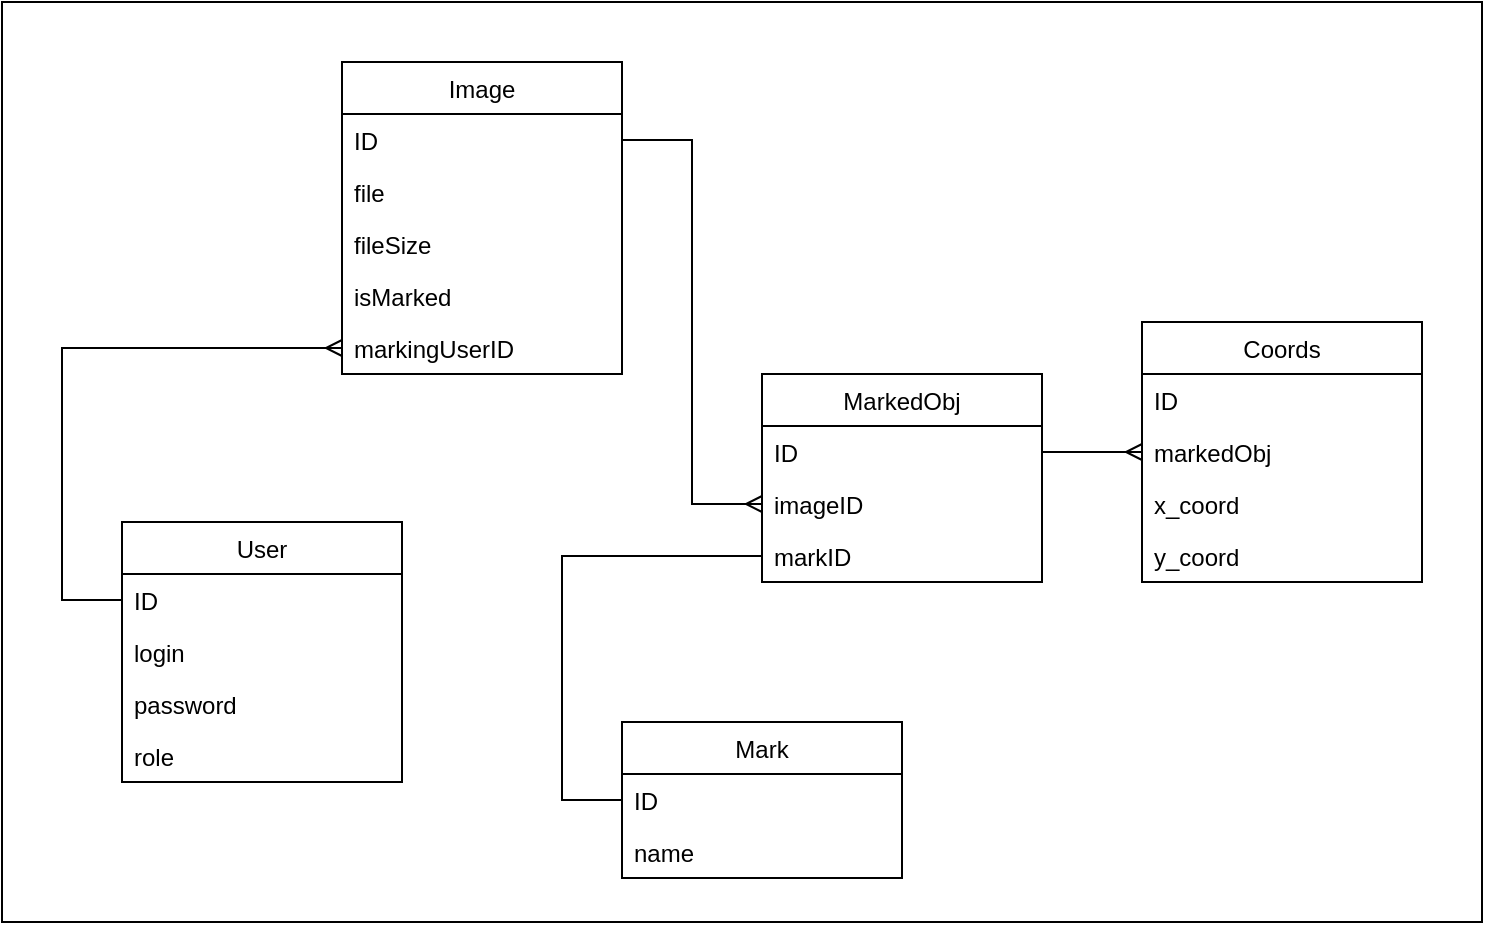 <mxfile version="20.8.16" type="device"><diagram name="Page-1" id="cugPGK45z4EZChILYn3d"><mxGraphModel dx="1434" dy="843" grid="1" gridSize="10" guides="1" tooltips="1" connect="1" arrows="1" fold="1" page="1" pageScale="1" pageWidth="850" pageHeight="1100" math="0" shadow="0"><root><mxCell id="0"/><mxCell id="1" parent="0"/><mxCell id="8Le8JTEr6-28d4x_jLvd-31" value="" style="rounded=0;whiteSpace=wrap;html=1;" vertex="1" parent="1"><mxGeometry x="100" y="70" width="740" height="460" as="geometry"/></mxCell><mxCell id="8Le8JTEr6-28d4x_jLvd-1" value="User" style="swimlane;fontStyle=0;childLayout=stackLayout;horizontal=1;startSize=26;fillColor=none;horizontalStack=0;resizeParent=1;resizeParentMax=0;resizeLast=0;collapsible=1;marginBottom=0;" vertex="1" parent="1"><mxGeometry x="160" y="330" width="140" height="130" as="geometry"/></mxCell><mxCell id="8Le8JTEr6-28d4x_jLvd-2" value="ID" style="text;strokeColor=none;fillColor=none;align=left;verticalAlign=top;spacingLeft=4;spacingRight=4;overflow=hidden;rotatable=0;points=[[0,0.5],[1,0.5]];portConstraint=eastwest;" vertex="1" parent="8Le8JTEr6-28d4x_jLvd-1"><mxGeometry y="26" width="140" height="26" as="geometry"/></mxCell><mxCell id="8Le8JTEr6-28d4x_jLvd-3" value="login" style="text;strokeColor=none;fillColor=none;align=left;verticalAlign=top;spacingLeft=4;spacingRight=4;overflow=hidden;rotatable=0;points=[[0,0.5],[1,0.5]];portConstraint=eastwest;" vertex="1" parent="8Le8JTEr6-28d4x_jLvd-1"><mxGeometry y="52" width="140" height="26" as="geometry"/></mxCell><mxCell id="8Le8JTEr6-28d4x_jLvd-4" value="password" style="text;strokeColor=none;fillColor=none;align=left;verticalAlign=top;spacingLeft=4;spacingRight=4;overflow=hidden;rotatable=0;points=[[0,0.5],[1,0.5]];portConstraint=eastwest;" vertex="1" parent="8Le8JTEr6-28d4x_jLvd-1"><mxGeometry y="78" width="140" height="26" as="geometry"/></mxCell><mxCell id="8Le8JTEr6-28d4x_jLvd-5" value="role" style="text;strokeColor=none;fillColor=none;align=left;verticalAlign=top;spacingLeft=4;spacingRight=4;overflow=hidden;rotatable=0;points=[[0,0.5],[1,0.5]];portConstraint=eastwest;" vertex="1" parent="8Le8JTEr6-28d4x_jLvd-1"><mxGeometry y="104" width="140" height="26" as="geometry"/></mxCell><mxCell id="8Le8JTEr6-28d4x_jLvd-6" value="Image" style="swimlane;fontStyle=0;childLayout=stackLayout;horizontal=1;startSize=26;fillColor=none;horizontalStack=0;resizeParent=1;resizeParentMax=0;resizeLast=0;collapsible=1;marginBottom=0;" vertex="1" parent="1"><mxGeometry x="270" y="100" width="140" height="156" as="geometry"/></mxCell><mxCell id="8Le8JTEr6-28d4x_jLvd-7" value="ID" style="text;strokeColor=none;fillColor=none;align=left;verticalAlign=top;spacingLeft=4;spacingRight=4;overflow=hidden;rotatable=0;points=[[0,0.5],[1,0.5]];portConstraint=eastwest;" vertex="1" parent="8Le8JTEr6-28d4x_jLvd-6"><mxGeometry y="26" width="140" height="26" as="geometry"/></mxCell><mxCell id="8Le8JTEr6-28d4x_jLvd-8" value="file" style="text;strokeColor=none;fillColor=none;align=left;verticalAlign=top;spacingLeft=4;spacingRight=4;overflow=hidden;rotatable=0;points=[[0,0.5],[1,0.5]];portConstraint=eastwest;" vertex="1" parent="8Le8JTEr6-28d4x_jLvd-6"><mxGeometry y="52" width="140" height="26" as="geometry"/></mxCell><mxCell id="8Le8JTEr6-28d4x_jLvd-9" value="fileSize" style="text;strokeColor=none;fillColor=none;align=left;verticalAlign=top;spacingLeft=4;spacingRight=4;overflow=hidden;rotatable=0;points=[[0,0.5],[1,0.5]];portConstraint=eastwest;" vertex="1" parent="8Le8JTEr6-28d4x_jLvd-6"><mxGeometry y="78" width="140" height="26" as="geometry"/></mxCell><mxCell id="8Le8JTEr6-28d4x_jLvd-10" value="isMarked" style="text;strokeColor=none;fillColor=none;align=left;verticalAlign=top;spacingLeft=4;spacingRight=4;overflow=hidden;rotatable=0;points=[[0,0.5],[1,0.5]];portConstraint=eastwest;" vertex="1" parent="8Le8JTEr6-28d4x_jLvd-6"><mxGeometry y="104" width="140" height="26" as="geometry"/></mxCell><mxCell id="8Le8JTEr6-28d4x_jLvd-16" value="markingUserID" style="text;strokeColor=none;fillColor=none;align=left;verticalAlign=top;spacingLeft=4;spacingRight=4;overflow=hidden;rotatable=0;points=[[0,0.5],[1,0.5]];portConstraint=eastwest;" vertex="1" parent="8Le8JTEr6-28d4x_jLvd-6"><mxGeometry y="130" width="140" height="26" as="geometry"/></mxCell><mxCell id="8Le8JTEr6-28d4x_jLvd-11" value="MarkedObj" style="swimlane;fontStyle=0;childLayout=stackLayout;horizontal=1;startSize=26;fillColor=none;horizontalStack=0;resizeParent=1;resizeParentMax=0;resizeLast=0;collapsible=1;marginBottom=0;" vertex="1" parent="1"><mxGeometry x="480" y="256" width="140" height="104" as="geometry"/></mxCell><mxCell id="8Le8JTEr6-28d4x_jLvd-12" value="ID" style="text;strokeColor=none;fillColor=none;align=left;verticalAlign=top;spacingLeft=4;spacingRight=4;overflow=hidden;rotatable=0;points=[[0,0.5],[1,0.5]];portConstraint=eastwest;" vertex="1" parent="8Le8JTEr6-28d4x_jLvd-11"><mxGeometry y="26" width="140" height="26" as="geometry"/></mxCell><mxCell id="8Le8JTEr6-28d4x_jLvd-14" value="imageID" style="text;strokeColor=none;fillColor=none;align=left;verticalAlign=top;spacingLeft=4;spacingRight=4;overflow=hidden;rotatable=0;points=[[0,0.5],[1,0.5]];portConstraint=eastwest;" vertex="1" parent="8Le8JTEr6-28d4x_jLvd-11"><mxGeometry y="52" width="140" height="26" as="geometry"/></mxCell><mxCell id="8Le8JTEr6-28d4x_jLvd-13" value="markID" style="text;strokeColor=none;fillColor=none;align=left;verticalAlign=top;spacingLeft=4;spacingRight=4;overflow=hidden;rotatable=0;points=[[0,0.5],[1,0.5]];portConstraint=eastwest;" vertex="1" parent="8Le8JTEr6-28d4x_jLvd-11"><mxGeometry y="78" width="140" height="26" as="geometry"/></mxCell><mxCell id="8Le8JTEr6-28d4x_jLvd-17" value="Coords" style="swimlane;fontStyle=0;childLayout=stackLayout;horizontal=1;startSize=26;fillColor=none;horizontalStack=0;resizeParent=1;resizeParentMax=0;resizeLast=0;collapsible=1;marginBottom=0;" vertex="1" parent="1"><mxGeometry x="670" y="230" width="140" height="130" as="geometry"/></mxCell><mxCell id="8Le8JTEr6-28d4x_jLvd-18" value="ID" style="text;strokeColor=none;fillColor=none;align=left;verticalAlign=top;spacingLeft=4;spacingRight=4;overflow=hidden;rotatable=0;points=[[0,0.5],[1,0.5]];portConstraint=eastwest;" vertex="1" parent="8Le8JTEr6-28d4x_jLvd-17"><mxGeometry y="26" width="140" height="26" as="geometry"/></mxCell><mxCell id="8Le8JTEr6-28d4x_jLvd-19" value="markedObj" style="text;strokeColor=none;fillColor=none;align=left;verticalAlign=top;spacingLeft=4;spacingRight=4;overflow=hidden;rotatable=0;points=[[0,0.5],[1,0.5]];portConstraint=eastwest;" vertex="1" parent="8Le8JTEr6-28d4x_jLvd-17"><mxGeometry y="52" width="140" height="26" as="geometry"/></mxCell><mxCell id="8Le8JTEr6-28d4x_jLvd-20" value="x_coord" style="text;strokeColor=none;fillColor=none;align=left;verticalAlign=top;spacingLeft=4;spacingRight=4;overflow=hidden;rotatable=0;points=[[0,0.5],[1,0.5]];portConstraint=eastwest;" vertex="1" parent="8Le8JTEr6-28d4x_jLvd-17"><mxGeometry y="78" width="140" height="26" as="geometry"/></mxCell><mxCell id="8Le8JTEr6-28d4x_jLvd-21" value="y_coord" style="text;strokeColor=none;fillColor=none;align=left;verticalAlign=top;spacingLeft=4;spacingRight=4;overflow=hidden;rotatable=0;points=[[0,0.5],[1,0.5]];portConstraint=eastwest;" vertex="1" parent="8Le8JTEr6-28d4x_jLvd-17"><mxGeometry y="104" width="140" height="26" as="geometry"/></mxCell><mxCell id="8Le8JTEr6-28d4x_jLvd-22" value="Mark" style="swimlane;fontStyle=0;childLayout=stackLayout;horizontal=1;startSize=26;fillColor=none;horizontalStack=0;resizeParent=1;resizeParentMax=0;resizeLast=0;collapsible=1;marginBottom=0;" vertex="1" parent="1"><mxGeometry x="410" y="430" width="140" height="78" as="geometry"/></mxCell><mxCell id="8Le8JTEr6-28d4x_jLvd-23" value="ID" style="text;strokeColor=none;fillColor=none;align=left;verticalAlign=top;spacingLeft=4;spacingRight=4;overflow=hidden;rotatable=0;points=[[0,0.5],[1,0.5]];portConstraint=eastwest;" vertex="1" parent="8Le8JTEr6-28d4x_jLvd-22"><mxGeometry y="26" width="140" height="26" as="geometry"/></mxCell><mxCell id="8Le8JTEr6-28d4x_jLvd-24" value="name" style="text;strokeColor=none;fillColor=none;align=left;verticalAlign=top;spacingLeft=4;spacingRight=4;overflow=hidden;rotatable=0;points=[[0,0.5],[1,0.5]];portConstraint=eastwest;" vertex="1" parent="8Le8JTEr6-28d4x_jLvd-22"><mxGeometry y="52" width="140" height="26" as="geometry"/></mxCell><mxCell id="8Le8JTEr6-28d4x_jLvd-27" value="" style="edgeStyle=orthogonalEdgeStyle;fontSize=12;html=1;endArrow=ERmany;rounded=0;entryX=0;entryY=0.5;entryDx=0;entryDy=0;exitX=0;exitY=0.5;exitDx=0;exitDy=0;" edge="1" parent="1" source="8Le8JTEr6-28d4x_jLvd-2" target="8Le8JTEr6-28d4x_jLvd-16"><mxGeometry width="100" height="100" relative="1" as="geometry"><mxPoint x="550" y="480" as="sourcePoint"/><mxPoint x="650" y="380" as="targetPoint"/><Array as="points"><mxPoint x="130" y="369"/><mxPoint x="130" y="243"/></Array></mxGeometry></mxCell><mxCell id="8Le8JTEr6-28d4x_jLvd-28" value="" style="edgeStyle=orthogonalEdgeStyle;fontSize=12;html=1;endArrow=ERmany;rounded=0;exitX=1;exitY=0.5;exitDx=0;exitDy=0;entryX=0;entryY=0.5;entryDx=0;entryDy=0;" edge="1" parent="1" source="8Le8JTEr6-28d4x_jLvd-7" target="8Le8JTEr6-28d4x_jLvd-14"><mxGeometry width="100" height="100" relative="1" as="geometry"><mxPoint x="480" y="290" as="sourcePoint"/><mxPoint x="650" y="380" as="targetPoint"/></mxGeometry></mxCell><mxCell id="8Le8JTEr6-28d4x_jLvd-29" value="" style="endArrow=none;html=1;rounded=0;entryX=0;entryY=0.5;entryDx=0;entryDy=0;exitX=0;exitY=0.5;exitDx=0;exitDy=0;" edge="1" parent="1" source="8Le8JTEr6-28d4x_jLvd-23" target="8Le8JTEr6-28d4x_jLvd-13"><mxGeometry width="50" height="50" relative="1" as="geometry"><mxPoint x="570" y="460" as="sourcePoint"/><mxPoint x="620" y="410" as="targetPoint"/><Array as="points"><mxPoint x="380" y="469"/><mxPoint x="380" y="347"/></Array></mxGeometry></mxCell><mxCell id="8Le8JTEr6-28d4x_jLvd-30" value="" style="edgeStyle=entityRelationEdgeStyle;fontSize=12;html=1;endArrow=ERmany;rounded=0;exitX=1;exitY=0.5;exitDx=0;exitDy=0;entryX=0;entryY=0.5;entryDx=0;entryDy=0;" edge="1" parent="1" source="8Le8JTEr6-28d4x_jLvd-12" target="8Le8JTEr6-28d4x_jLvd-19"><mxGeometry width="100" height="100" relative="1" as="geometry"><mxPoint x="550" y="480" as="sourcePoint"/><mxPoint x="650" y="380" as="targetPoint"/></mxGeometry></mxCell></root></mxGraphModel></diagram></mxfile>